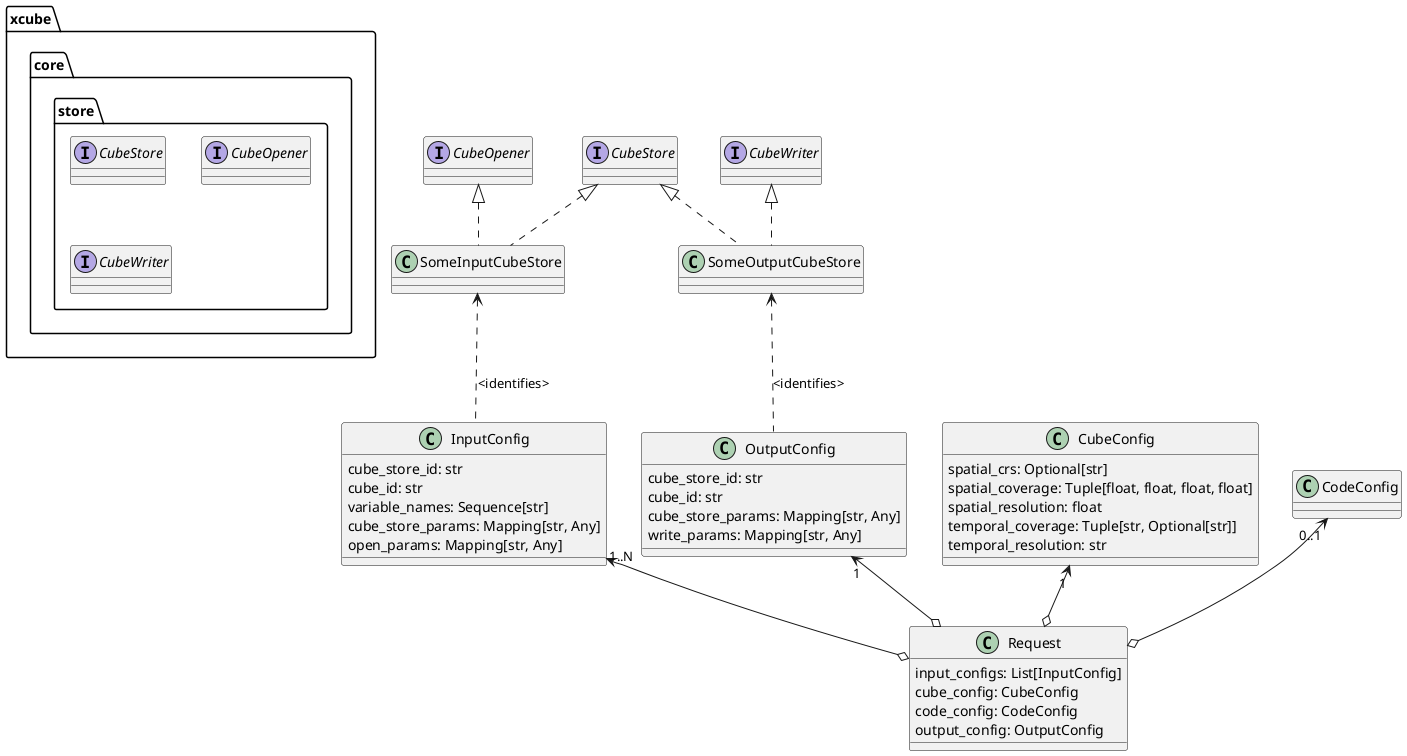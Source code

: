 @startuml

class Request {
    input_configs: List[InputConfig]
    cube_config: CubeConfig
    code_config: CodeConfig
    output_config: OutputConfig
}

class InputConfig {
    cube_store_id: str
    cube_id: str
    variable_names: Sequence[str]
    cube_store_params: Mapping[str, Any]
    open_params: Mapping[str, Any]
}

class CubeConfig {
    spatial_crs: Optional[str]
    spatial_coverage: Tuple[float, float, float, float]
    spatial_resolution: float
    temporal_coverage: Tuple[str, Optional[str]]
    temporal_resolution: str
}

class CodeConfig {
}

class OutputConfig {
    cube_store_id: str
    cube_id: str
    cube_store_params: Mapping[str, Any]
    write_params: Mapping[str, Any]
}

package xcube.core.store {
  interface CubeStore {
  }
  interface CubeOpener {
  }
  interface CubeWriter {
  }
}

class SomeInputCubeStore implements CubeStore, CubeOpener {
}

class SomeOutputCubeStore implements CubeStore, CubeWriter {
}

InputConfig "1..N" <--o  Request
CubeConfig "1" <--o  Request
CodeConfig "0..1" <--o  Request
OutputConfig "1" <--o  Request

SomeInputCubeStore <..  InputConfig : <identifies>
SomeOutputCubeStore <..  OutputConfig : <identifies>

@enduml